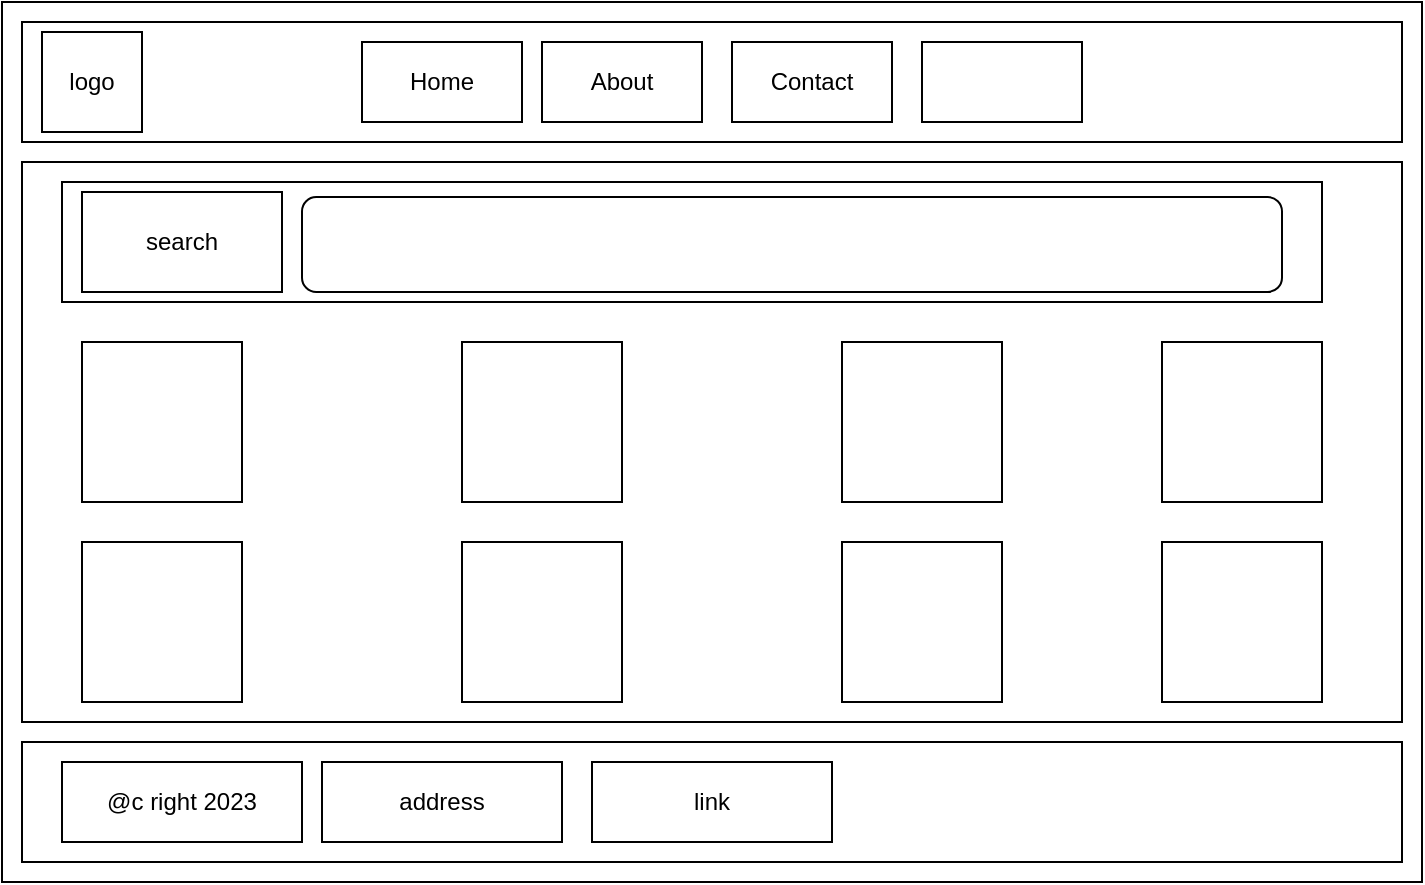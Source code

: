 <mxfile>
    <diagram id="wqCDYal8zf1f5odYZRp0" name="Page-1">
        <mxGraphModel dx="832" dy="479" grid="1" gridSize="10" guides="1" tooltips="1" connect="1" arrows="1" fold="1" page="1" pageScale="1" pageWidth="850" pageHeight="1100" math="0" shadow="0">
            <root>
                <mxCell id="0"/>
                <mxCell id="1" parent="0"/>
                <mxCell id="2" value="" style="rounded=0;whiteSpace=wrap;html=1;" vertex="1" parent="1">
                    <mxGeometry x="60" y="40" width="710" height="440" as="geometry"/>
                </mxCell>
                <mxCell id="3" value="" style="rounded=0;whiteSpace=wrap;html=1;" vertex="1" parent="1">
                    <mxGeometry x="70" y="50" width="690" height="60" as="geometry"/>
                </mxCell>
                <mxCell id="4" value="" style="rounded=0;whiteSpace=wrap;html=1;" vertex="1" parent="1">
                    <mxGeometry x="70" y="410" width="690" height="60" as="geometry"/>
                </mxCell>
                <mxCell id="5" value="" style="rounded=0;whiteSpace=wrap;html=1;" vertex="1" parent="1">
                    <mxGeometry x="70" y="120" width="690" height="280" as="geometry"/>
                </mxCell>
                <mxCell id="6" value="" style="whiteSpace=wrap;html=1;aspect=fixed;" vertex="1" parent="1">
                    <mxGeometry x="100" y="210" width="80" height="80" as="geometry"/>
                </mxCell>
                <mxCell id="7" value="" style="rounded=0;whiteSpace=wrap;html=1;" vertex="1" parent="1">
                    <mxGeometry x="90" y="130" width="630" height="60" as="geometry"/>
                </mxCell>
                <mxCell id="8" value="" style="whiteSpace=wrap;html=1;aspect=fixed;" vertex="1" parent="1">
                    <mxGeometry x="290" y="210" width="80" height="80" as="geometry"/>
                </mxCell>
                <mxCell id="9" value="" style="whiteSpace=wrap;html=1;aspect=fixed;" vertex="1" parent="1">
                    <mxGeometry x="480" y="210" width="80" height="80" as="geometry"/>
                </mxCell>
                <mxCell id="10" value="" style="whiteSpace=wrap;html=1;aspect=fixed;" vertex="1" parent="1">
                    <mxGeometry x="640" y="210" width="80" height="80" as="geometry"/>
                </mxCell>
                <mxCell id="11" value="" style="whiteSpace=wrap;html=1;aspect=fixed;" vertex="1" parent="1">
                    <mxGeometry x="100" y="310" width="80" height="80" as="geometry"/>
                </mxCell>
                <mxCell id="12" value="" style="whiteSpace=wrap;html=1;aspect=fixed;" vertex="1" parent="1">
                    <mxGeometry x="640" y="310" width="80" height="80" as="geometry"/>
                </mxCell>
                <mxCell id="13" value="" style="whiteSpace=wrap;html=1;aspect=fixed;" vertex="1" parent="1">
                    <mxGeometry x="290" y="310" width="80" height="80" as="geometry"/>
                </mxCell>
                <mxCell id="14" value="" style="whiteSpace=wrap;html=1;aspect=fixed;" vertex="1" parent="1">
                    <mxGeometry x="480" y="310" width="80" height="80" as="geometry"/>
                </mxCell>
                <mxCell id="15" value="logo" style="whiteSpace=wrap;html=1;aspect=fixed;" vertex="1" parent="1">
                    <mxGeometry x="80" y="55" width="50" height="50" as="geometry"/>
                </mxCell>
                <mxCell id="16" value="Home" style="rounded=0;whiteSpace=wrap;html=1;" vertex="1" parent="1">
                    <mxGeometry x="240" y="60" width="80" height="40" as="geometry"/>
                </mxCell>
                <mxCell id="17" value="About" style="rounded=0;whiteSpace=wrap;html=1;" vertex="1" parent="1">
                    <mxGeometry x="330" y="60" width="80" height="40" as="geometry"/>
                </mxCell>
                <mxCell id="18" value="Contact" style="rounded=0;whiteSpace=wrap;html=1;" vertex="1" parent="1">
                    <mxGeometry x="425" y="60" width="80" height="40" as="geometry"/>
                </mxCell>
                <mxCell id="19" value="" style="rounded=0;whiteSpace=wrap;html=1;" vertex="1" parent="1">
                    <mxGeometry x="520" y="60" width="80" height="40" as="geometry"/>
                </mxCell>
                <mxCell id="20" value="search" style="rounded=0;whiteSpace=wrap;html=1;" vertex="1" parent="1">
                    <mxGeometry x="100" y="135" width="100" height="50" as="geometry"/>
                </mxCell>
                <mxCell id="21" value="" style="rounded=1;whiteSpace=wrap;html=1;" vertex="1" parent="1">
                    <mxGeometry x="210" y="137.5" width="490" height="47.5" as="geometry"/>
                </mxCell>
                <mxCell id="22" value="@c right 2023" style="rounded=0;whiteSpace=wrap;html=1;" vertex="1" parent="1">
                    <mxGeometry x="90" y="420" width="120" height="40" as="geometry"/>
                </mxCell>
                <mxCell id="23" value="address" style="rounded=0;whiteSpace=wrap;html=1;" vertex="1" parent="1">
                    <mxGeometry x="220" y="420" width="120" height="40" as="geometry"/>
                </mxCell>
                <mxCell id="24" value="link" style="rounded=0;whiteSpace=wrap;html=1;" vertex="1" parent="1">
                    <mxGeometry x="355" y="420" width="120" height="40" as="geometry"/>
                </mxCell>
            </root>
        </mxGraphModel>
    </diagram>
</mxfile>